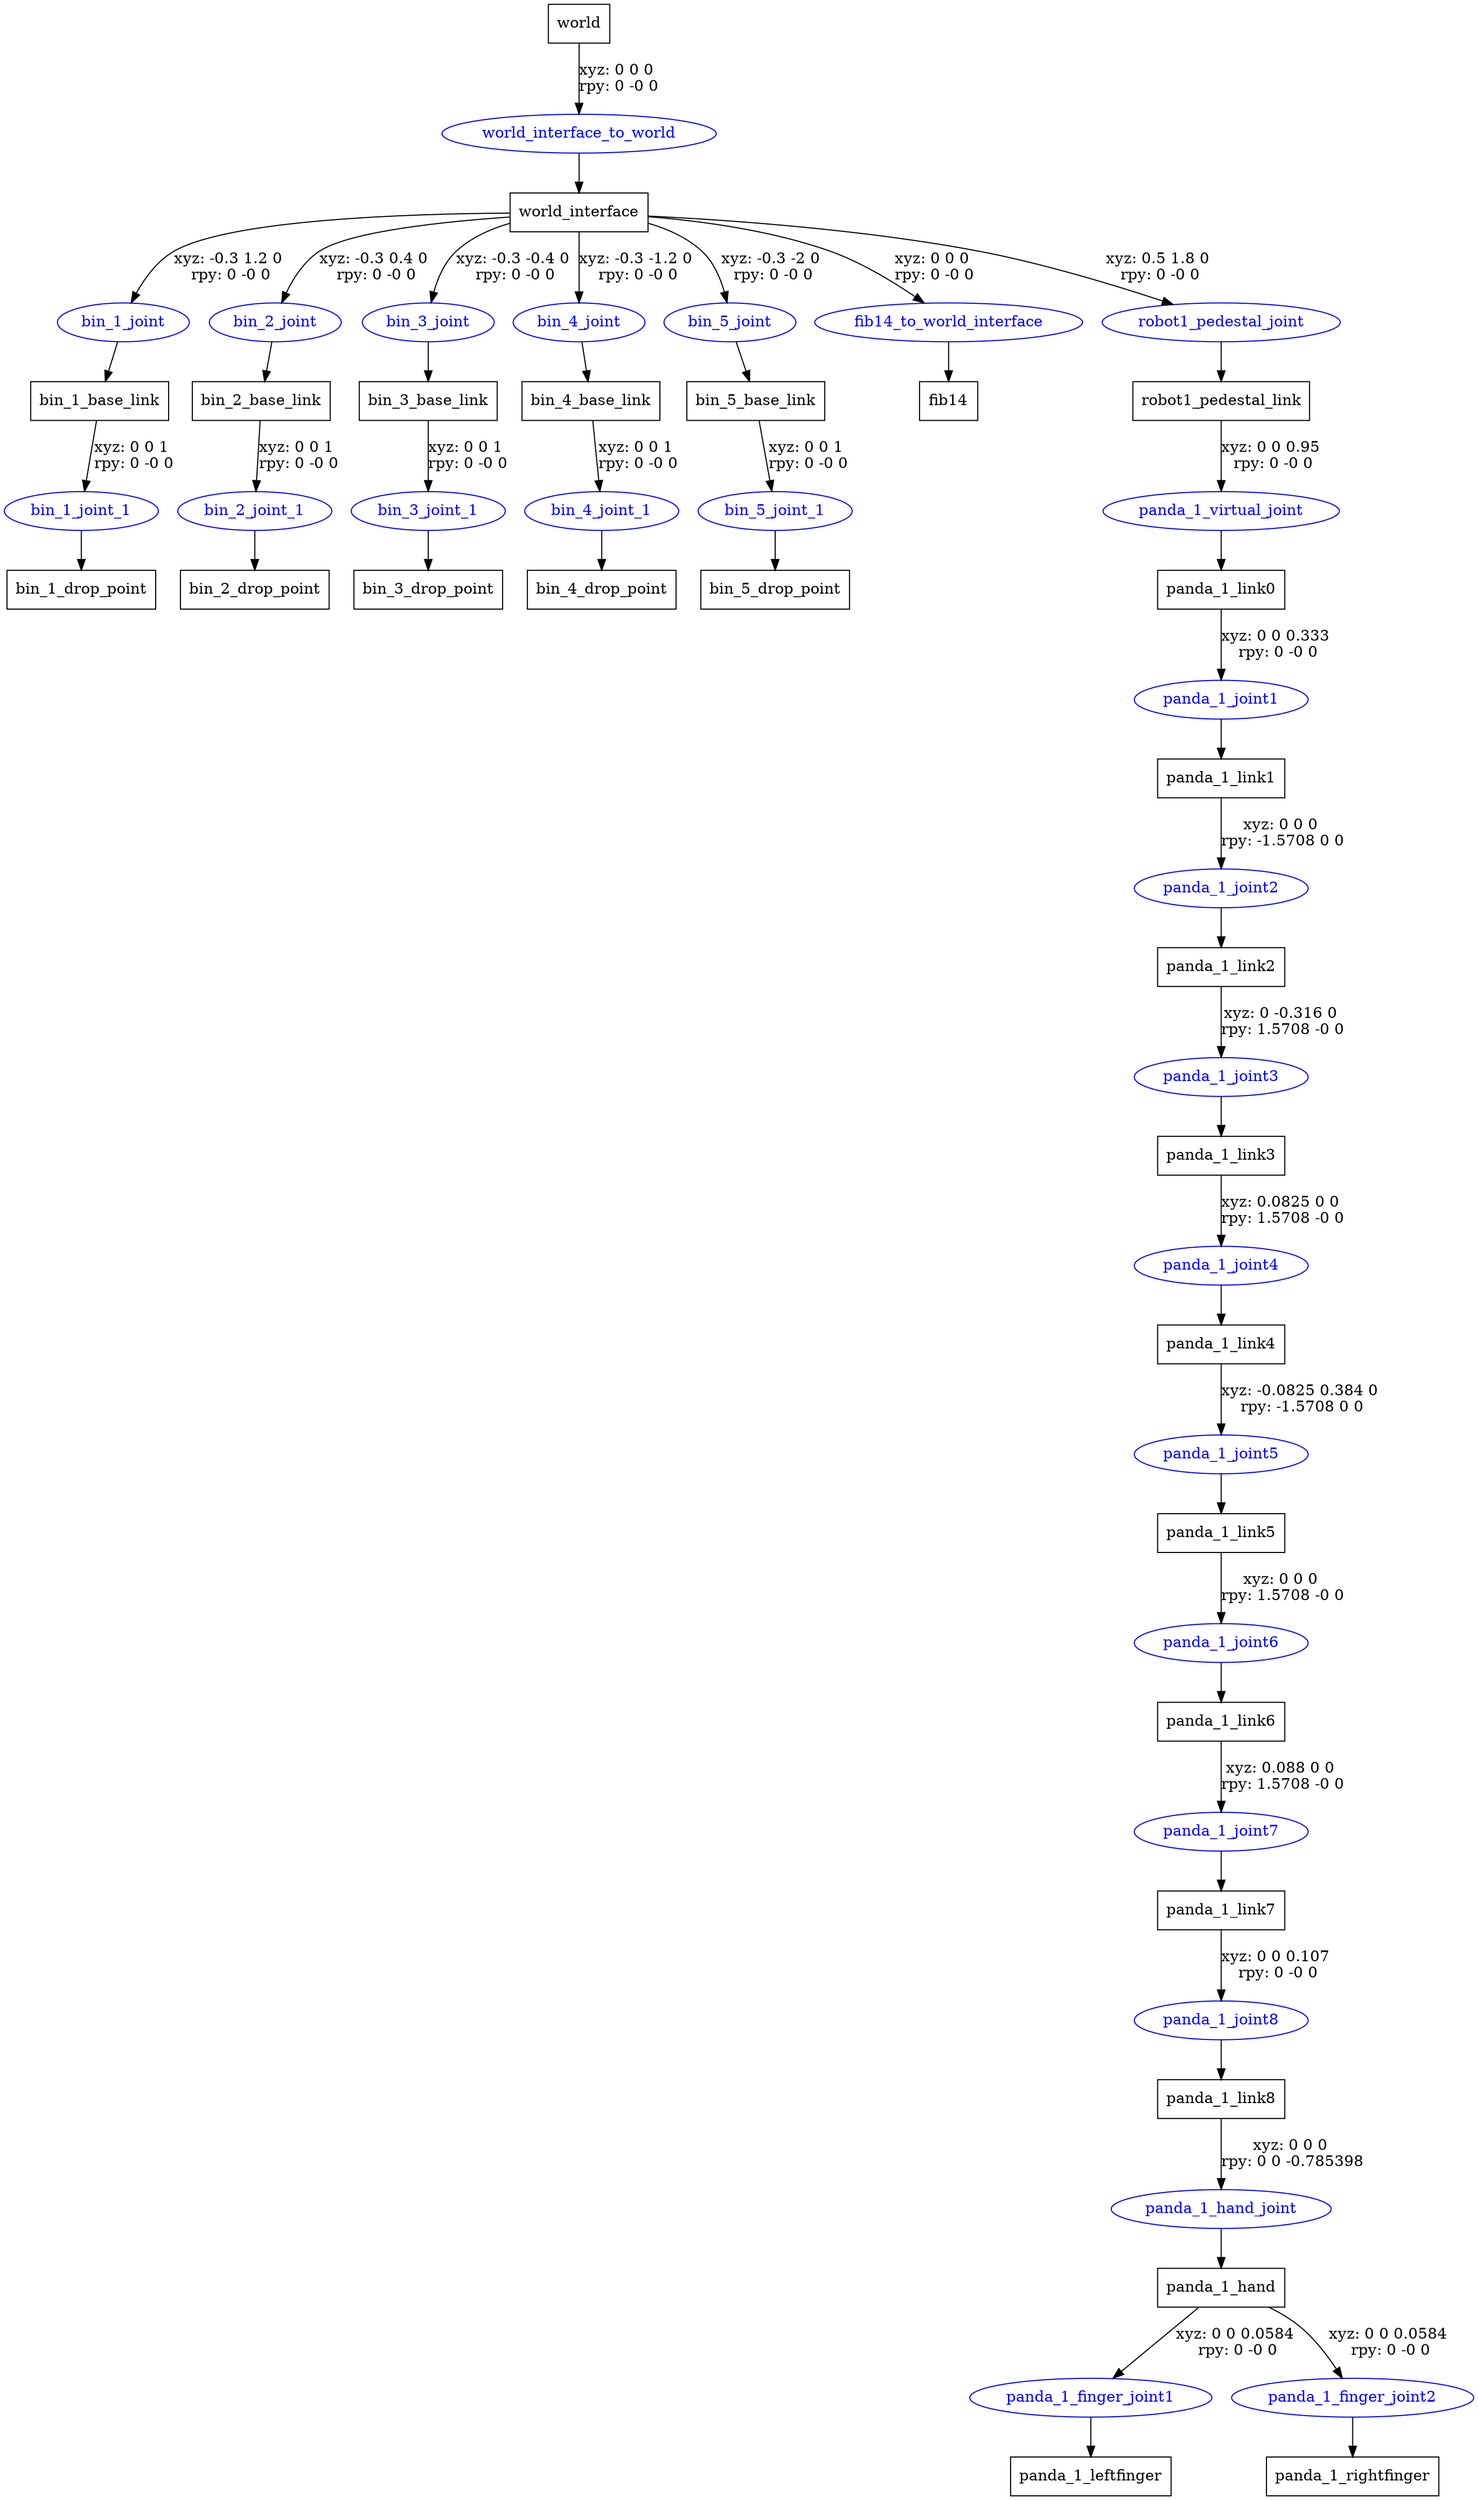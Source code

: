 digraph G {
node [shape=box];
"world" [label="world"];
"world_interface" [label="world_interface"];
"bin_1_base_link" [label="bin_1_base_link"];
"bin_1_drop_point" [label="bin_1_drop_point"];
"bin_2_base_link" [label="bin_2_base_link"];
"bin_2_drop_point" [label="bin_2_drop_point"];
"bin_3_base_link" [label="bin_3_base_link"];
"bin_3_drop_point" [label="bin_3_drop_point"];
"bin_4_base_link" [label="bin_4_base_link"];
"bin_4_drop_point" [label="bin_4_drop_point"];
"bin_5_base_link" [label="bin_5_base_link"];
"bin_5_drop_point" [label="bin_5_drop_point"];
"fib14" [label="fib14"];
"robot1_pedestal_link" [label="robot1_pedestal_link"];
"panda_1_link0" [label="panda_1_link0"];
"panda_1_link1" [label="panda_1_link1"];
"panda_1_link2" [label="panda_1_link2"];
"panda_1_link3" [label="panda_1_link3"];
"panda_1_link4" [label="panda_1_link4"];
"panda_1_link5" [label="panda_1_link5"];
"panda_1_link6" [label="panda_1_link6"];
"panda_1_link7" [label="panda_1_link7"];
"panda_1_link8" [label="panda_1_link8"];
"panda_1_hand" [label="panda_1_hand"];
"panda_1_leftfinger" [label="panda_1_leftfinger"];
"panda_1_rightfinger" [label="panda_1_rightfinger"];
node [shape=ellipse, color=blue, fontcolor=blue];
"world" -> "world_interface_to_world" [label="xyz: 0 0 0 \nrpy: 0 -0 0"]
"world_interface_to_world" -> "world_interface"
"world_interface" -> "bin_1_joint" [label="xyz: -0.3 1.2 0 \nrpy: 0 -0 0"]
"bin_1_joint" -> "bin_1_base_link"
"bin_1_base_link" -> "bin_1_joint_1" [label="xyz: 0 0 1 \nrpy: 0 -0 0"]
"bin_1_joint_1" -> "bin_1_drop_point"
"world_interface" -> "bin_2_joint" [label="xyz: -0.3 0.4 0 \nrpy: 0 -0 0"]
"bin_2_joint" -> "bin_2_base_link"
"bin_2_base_link" -> "bin_2_joint_1" [label="xyz: 0 0 1 \nrpy: 0 -0 0"]
"bin_2_joint_1" -> "bin_2_drop_point"
"world_interface" -> "bin_3_joint" [label="xyz: -0.3 -0.4 0 \nrpy: 0 -0 0"]
"bin_3_joint" -> "bin_3_base_link"
"bin_3_base_link" -> "bin_3_joint_1" [label="xyz: 0 0 1 \nrpy: 0 -0 0"]
"bin_3_joint_1" -> "bin_3_drop_point"
"world_interface" -> "bin_4_joint" [label="xyz: -0.3 -1.2 0 \nrpy: 0 -0 0"]
"bin_4_joint" -> "bin_4_base_link"
"bin_4_base_link" -> "bin_4_joint_1" [label="xyz: 0 0 1 \nrpy: 0 -0 0"]
"bin_4_joint_1" -> "bin_4_drop_point"
"world_interface" -> "bin_5_joint" [label="xyz: -0.3 -2 0 \nrpy: 0 -0 0"]
"bin_5_joint" -> "bin_5_base_link"
"bin_5_base_link" -> "bin_5_joint_1" [label="xyz: 0 0 1 \nrpy: 0 -0 0"]
"bin_5_joint_1" -> "bin_5_drop_point"
"world_interface" -> "fib14_to_world_interface" [label="xyz: 0 0 0 \nrpy: 0 -0 0"]
"fib14_to_world_interface" -> "fib14"
"world_interface" -> "robot1_pedestal_joint" [label="xyz: 0.5 1.8 0 \nrpy: 0 -0 0"]
"robot1_pedestal_joint" -> "robot1_pedestal_link"
"robot1_pedestal_link" -> "panda_1_virtual_joint" [label="xyz: 0 0 0.95 \nrpy: 0 -0 0"]
"panda_1_virtual_joint" -> "panda_1_link0"
"panda_1_link0" -> "panda_1_joint1" [label="xyz: 0 0 0.333 \nrpy: 0 -0 0"]
"panda_1_joint1" -> "panda_1_link1"
"panda_1_link1" -> "panda_1_joint2" [label="xyz: 0 0 0 \nrpy: -1.5708 0 0"]
"panda_1_joint2" -> "panda_1_link2"
"panda_1_link2" -> "panda_1_joint3" [label="xyz: 0 -0.316 0 \nrpy: 1.5708 -0 0"]
"panda_1_joint3" -> "panda_1_link3"
"panda_1_link3" -> "panda_1_joint4" [label="xyz: 0.0825 0 0 \nrpy: 1.5708 -0 0"]
"panda_1_joint4" -> "panda_1_link4"
"panda_1_link4" -> "panda_1_joint5" [label="xyz: -0.0825 0.384 0 \nrpy: -1.5708 0 0"]
"panda_1_joint5" -> "panda_1_link5"
"panda_1_link5" -> "panda_1_joint6" [label="xyz: 0 0 0 \nrpy: 1.5708 -0 0"]
"panda_1_joint6" -> "panda_1_link6"
"panda_1_link6" -> "panda_1_joint7" [label="xyz: 0.088 0 0 \nrpy: 1.5708 -0 0"]
"panda_1_joint7" -> "panda_1_link7"
"panda_1_link7" -> "panda_1_joint8" [label="xyz: 0 0 0.107 \nrpy: 0 -0 0"]
"panda_1_joint8" -> "panda_1_link8"
"panda_1_link8" -> "panda_1_hand_joint" [label="xyz: 0 0 0 \nrpy: 0 0 -0.785398"]
"panda_1_hand_joint" -> "panda_1_hand"
"panda_1_hand" -> "panda_1_finger_joint1" [label="xyz: 0 0 0.0584 \nrpy: 0 -0 0"]
"panda_1_finger_joint1" -> "panda_1_leftfinger"
"panda_1_hand" -> "panda_1_finger_joint2" [label="xyz: 0 0 0.0584 \nrpy: 0 -0 0"]
"panda_1_finger_joint2" -> "panda_1_rightfinger"
}
